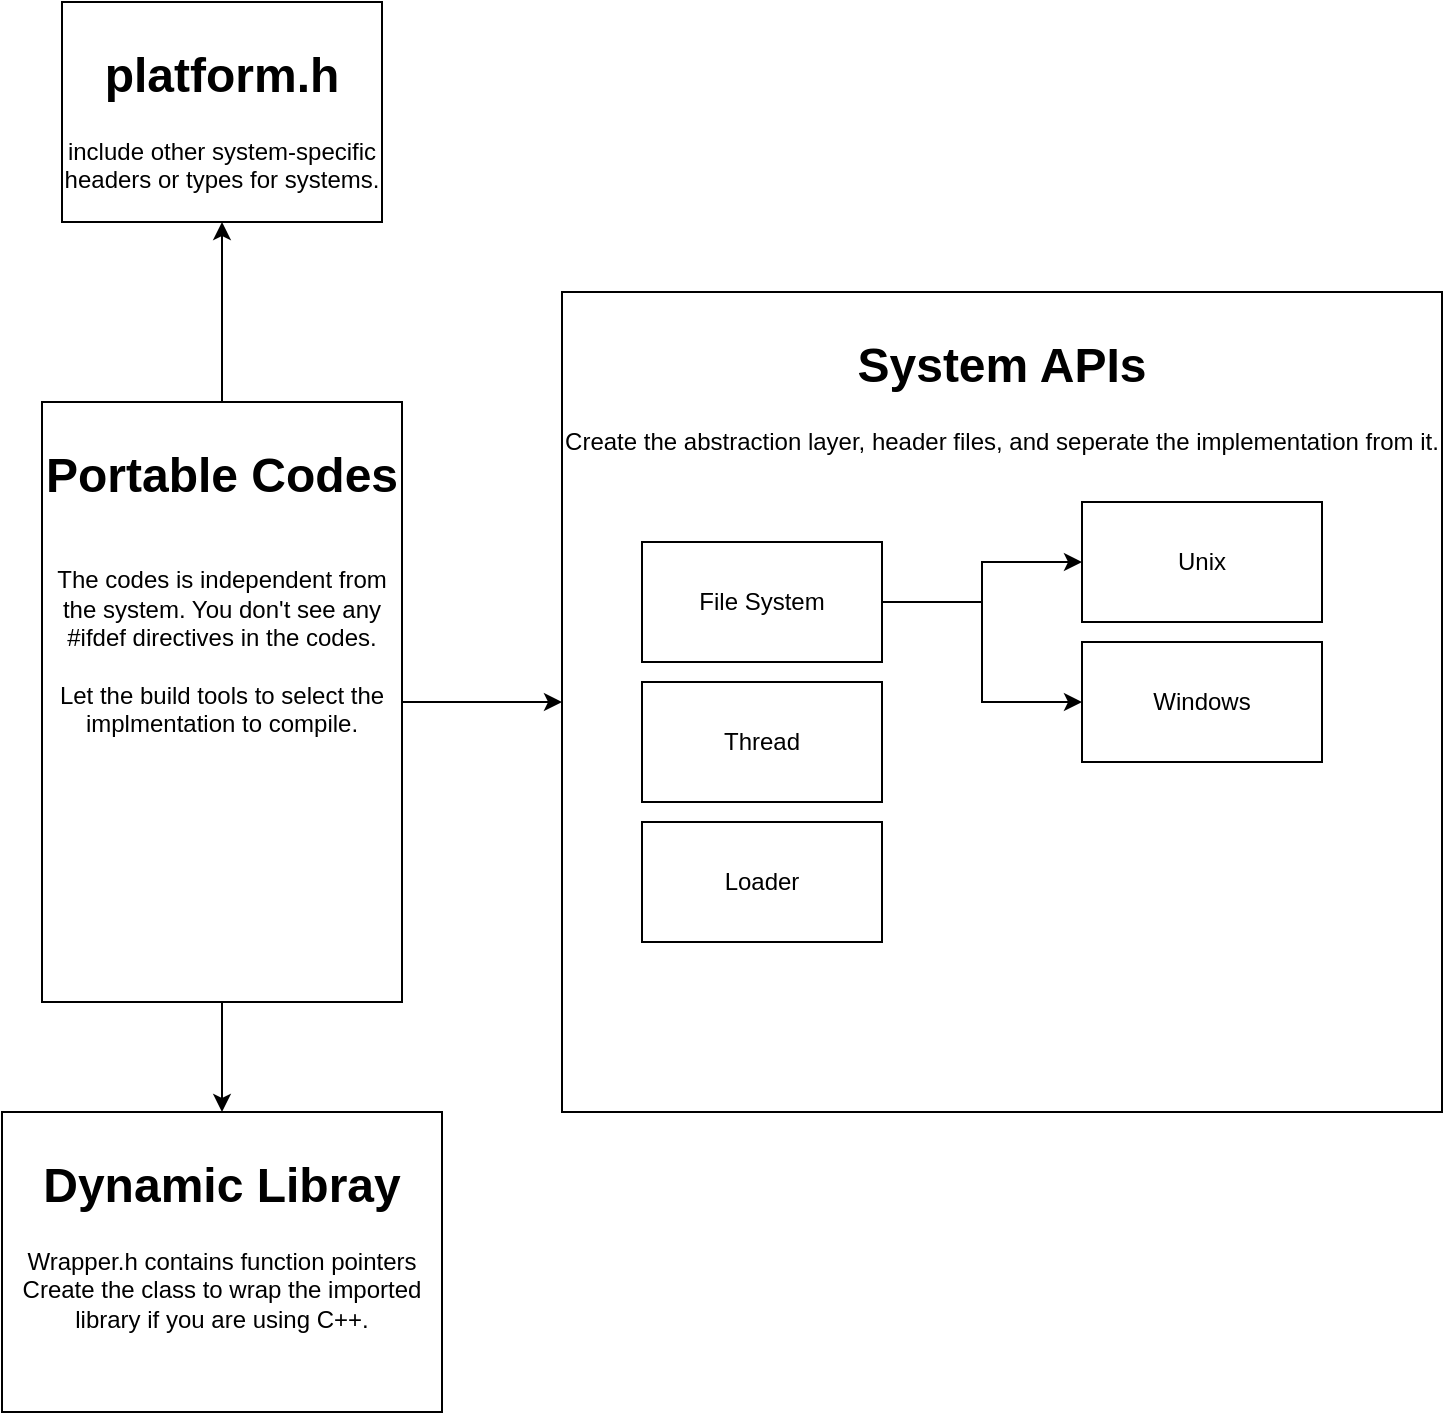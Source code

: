 <mxfile version="24.8.9">
  <diagram name="Page-1" id="0AHSkNGNNsL4tWmei7Rm">
    <mxGraphModel dx="1364" dy="1859" grid="1" gridSize="10" guides="1" tooltips="1" connect="1" arrows="1" fold="1" page="1" pageScale="1" pageWidth="850" pageHeight="1100" math="0" shadow="0">
      <root>
        <mxCell id="0" />
        <mxCell id="1" parent="0" />
        <mxCell id="7sP4TCV4tNd0kzBTkfvf-3" value="" style="edgeStyle=orthogonalEdgeStyle;rounded=0;orthogonalLoop=1;jettySize=auto;html=1;" edge="1" parent="1" source="7sP4TCV4tNd0kzBTkfvf-1" target="7sP4TCV4tNd0kzBTkfvf-2">
          <mxGeometry relative="1" as="geometry" />
        </mxCell>
        <mxCell id="7sP4TCV4tNd0kzBTkfvf-8" value="" style="edgeStyle=orthogonalEdgeStyle;rounded=0;orthogonalLoop=1;jettySize=auto;html=1;" edge="1" parent="1" source="7sP4TCV4tNd0kzBTkfvf-1" target="7sP4TCV4tNd0kzBTkfvf-7">
          <mxGeometry relative="1" as="geometry" />
        </mxCell>
        <mxCell id="7sP4TCV4tNd0kzBTkfvf-14" value="" style="edgeStyle=orthogonalEdgeStyle;rounded=0;orthogonalLoop=1;jettySize=auto;html=1;" edge="1" parent="1" source="7sP4TCV4tNd0kzBTkfvf-1" target="7sP4TCV4tNd0kzBTkfvf-13">
          <mxGeometry relative="1" as="geometry" />
        </mxCell>
        <mxCell id="7sP4TCV4tNd0kzBTkfvf-1" value="&lt;h1&gt;Portable Codes&lt;/h1&gt;&lt;div&gt;&lt;br&gt;&lt;/div&gt;&lt;div&gt;The codes is independent from the system. You don&#39;t see any #ifdef directives in the codes.&lt;/div&gt;&lt;div&gt;&lt;br&gt;&lt;/div&gt;&lt;div&gt;Let the build tools to select the implmentation to compile.&lt;/div&gt;" style="rounded=0;whiteSpace=wrap;html=1;verticalAlign=top;" vertex="1" parent="1">
          <mxGeometry x="60" y="120" width="180" height="300" as="geometry" />
        </mxCell>
        <mxCell id="7sP4TCV4tNd0kzBTkfvf-2" value="&lt;h1&gt;System APIs&lt;/h1&gt;&lt;div&gt;Create the abstraction layer, header files, and seperate the implementation from it.&lt;/div&gt;" style="rounded=0;whiteSpace=wrap;html=1;align=center;verticalAlign=top;" vertex="1" parent="1">
          <mxGeometry x="320" y="65" width="440" height="410" as="geometry" />
        </mxCell>
        <mxCell id="7sP4TCV4tNd0kzBTkfvf-10" value="" style="edgeStyle=orthogonalEdgeStyle;rounded=0;orthogonalLoop=1;jettySize=auto;html=1;" edge="1" parent="1" source="7sP4TCV4tNd0kzBTkfvf-4" target="7sP4TCV4tNd0kzBTkfvf-9">
          <mxGeometry relative="1" as="geometry" />
        </mxCell>
        <mxCell id="7sP4TCV4tNd0kzBTkfvf-12" style="edgeStyle=orthogonalEdgeStyle;rounded=0;orthogonalLoop=1;jettySize=auto;html=1;" edge="1" parent="1" source="7sP4TCV4tNd0kzBTkfvf-4" target="7sP4TCV4tNd0kzBTkfvf-11">
          <mxGeometry relative="1" as="geometry" />
        </mxCell>
        <mxCell id="7sP4TCV4tNd0kzBTkfvf-4" value="File System" style="rounded=0;whiteSpace=wrap;html=1;" vertex="1" parent="1">
          <mxGeometry x="360" y="190" width="120" height="60" as="geometry" />
        </mxCell>
        <mxCell id="7sP4TCV4tNd0kzBTkfvf-5" value="Thread" style="rounded=0;whiteSpace=wrap;html=1;" vertex="1" parent="1">
          <mxGeometry x="360" y="260" width="120" height="60" as="geometry" />
        </mxCell>
        <mxCell id="7sP4TCV4tNd0kzBTkfvf-6" value="Loader" style="rounded=0;whiteSpace=wrap;html=1;" vertex="1" parent="1">
          <mxGeometry x="360" y="330" width="120" height="60" as="geometry" />
        </mxCell>
        <mxCell id="7sP4TCV4tNd0kzBTkfvf-7" value="&lt;h1&gt;Dynamic Libray&lt;/h1&gt;&lt;div&gt;Wrapper.h contains function pointers&lt;/div&gt;&lt;div&gt;Create the class to wrap the imported library if you are using C++.&lt;/div&gt;" style="whiteSpace=wrap;html=1;verticalAlign=top;rounded=0;" vertex="1" parent="1">
          <mxGeometry x="40" y="475" width="220" height="150" as="geometry" />
        </mxCell>
        <mxCell id="7sP4TCV4tNd0kzBTkfvf-9" value="Unix" style="rounded=0;whiteSpace=wrap;html=1;" vertex="1" parent="1">
          <mxGeometry x="580" y="170" width="120" height="60" as="geometry" />
        </mxCell>
        <mxCell id="7sP4TCV4tNd0kzBTkfvf-11" value="Windows" style="rounded=0;whiteSpace=wrap;html=1;" vertex="1" parent="1">
          <mxGeometry x="580" y="240" width="120" height="60" as="geometry" />
        </mxCell>
        <mxCell id="7sP4TCV4tNd0kzBTkfvf-13" value="&lt;h1&gt;platform.h&lt;/h1&gt;&lt;div&gt;include other system-specific headers or types for systems.&lt;/div&gt;" style="whiteSpace=wrap;html=1;verticalAlign=top;rounded=0;" vertex="1" parent="1">
          <mxGeometry x="70" y="-80" width="160" height="110" as="geometry" />
        </mxCell>
      </root>
    </mxGraphModel>
  </diagram>
</mxfile>
